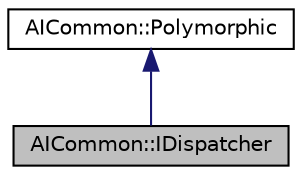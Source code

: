 digraph "AICommon::IDispatcher"
{
 // LATEX_PDF_SIZE
  edge [fontname="Helvetica",fontsize="10",labelfontname="Helvetica",labelfontsize="10"];
  node [fontname="Helvetica",fontsize="10",shape=record];
  Node1 [label="AICommon::IDispatcher",height=0.2,width=0.4,color="black", fillcolor="grey75", style="filled", fontcolor="black",tooltip="A dispatcher interface."];
  Node2 -> Node1 [dir="back",color="midnightblue",fontsize="10",style="solid"];
  Node2 [label="AICommon::Polymorphic",height=0.2,width=0.4,color="black", fillcolor="white", style="filled",URL="$classAICommon_1_1Polymorphic.html",tooltip="Inherit from this from all types that have virtual functions."];
}

